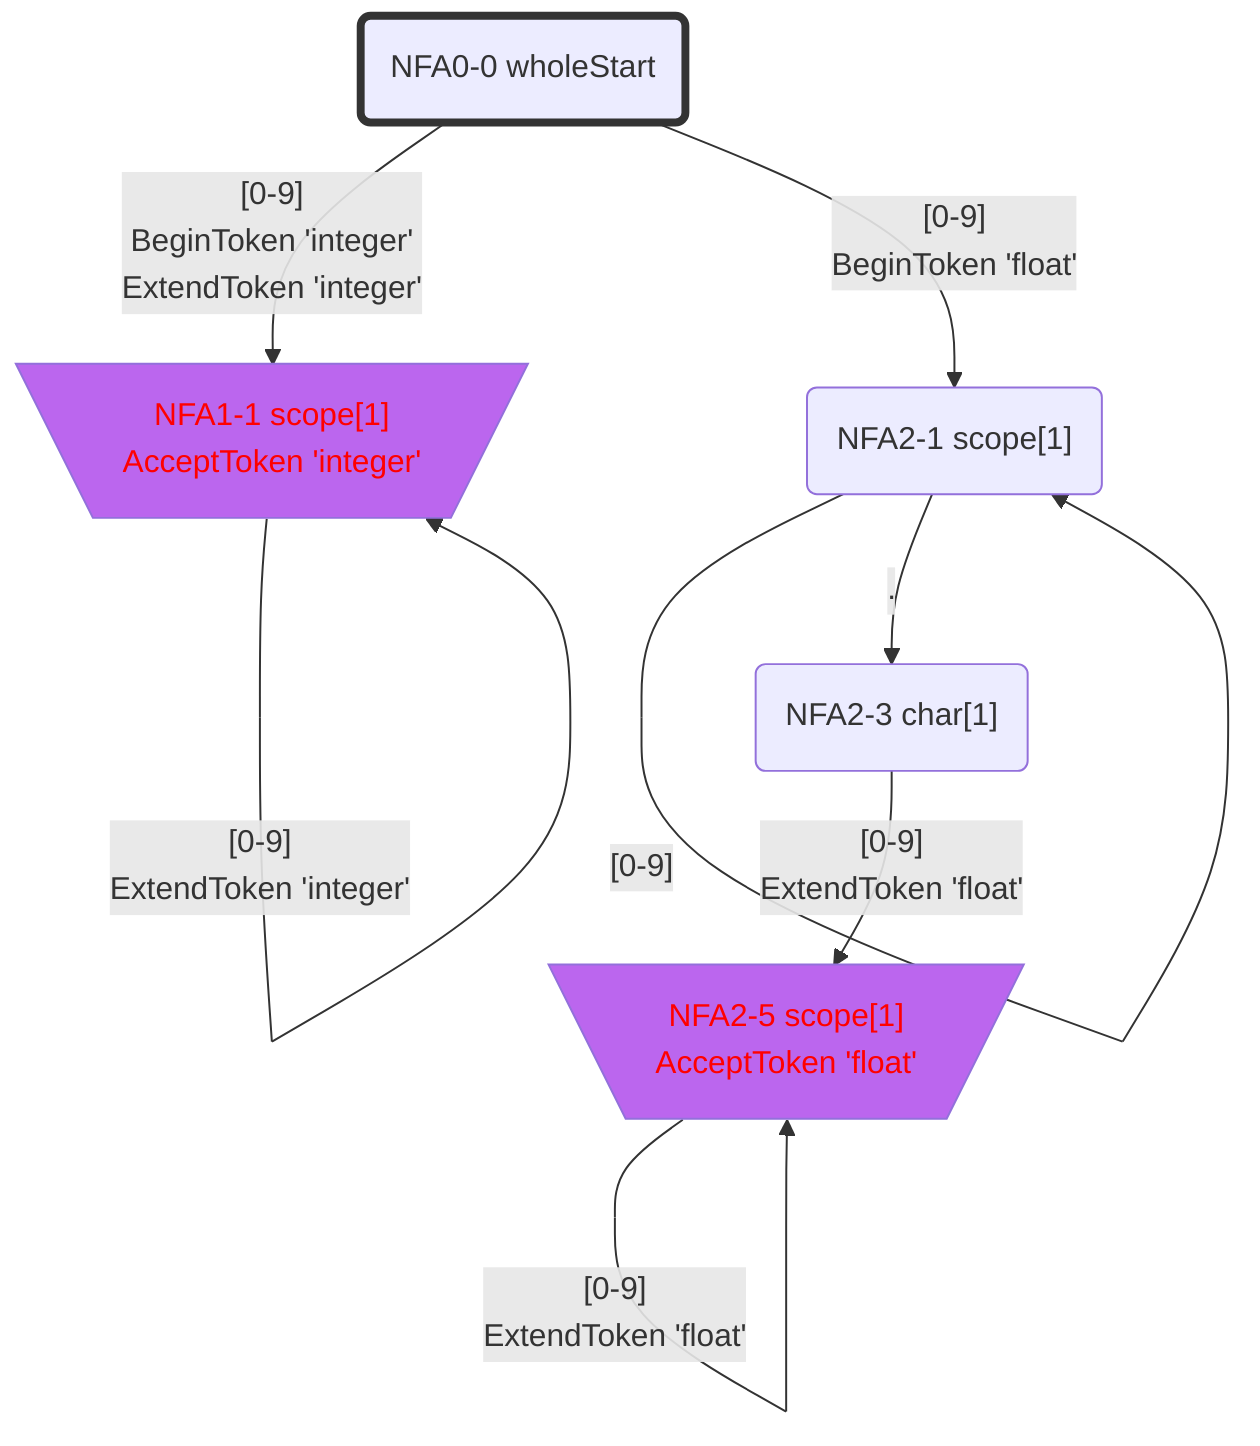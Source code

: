flowchart
classDef c0001 color:#FF0000;
classDef c0010 stroke-dasharray: 10 10;
classDef c0011 stroke-dasharray: 10 10,color:#FF0000;
classDef c0100 fill:#BB66EE;
classDef c0101 fill:#BB66EE,color:#FF0000;
classDef c0110 fill:#BB66EE,stroke-dasharray: 10 10;
classDef c0111 fill:#BB66EE,stroke-dasharray: 10 10,color:#FF0000;
classDef c1000 stroke:#333,stroke-width:4px;
classDef c1001 stroke:#333,stroke-width:4px,color:#FF0000;
classDef c1010 stroke:#333,stroke-width:4px,stroke-dasharray: 10 10;
classDef c1011 stroke:#333,stroke-width:4px,stroke-dasharray: 10 10,color:#FF0000;
classDef c1100 stroke:#333,stroke-width:4px,fill:#BB66EE;
classDef c1101 stroke:#333,stroke-width:4px,fill:#BB66EE,color:#FF0000;
classDef c1110 stroke:#333,stroke-width:4px,fill:#BB66EE,stroke-dasharray: 10 10;
classDef c1111 stroke:#333,stroke-width:4px,fill:#BB66EE,stroke-dasharray: 10 10,color:#FF0000;
NFA0_0_2916945("NFA0-0 wholeStart")
class NFA0_0_2916945 c1000;
NFA1_1_22693726[\"NFA1-1 scope[1]
AcceptToken 'integer'"/]
class NFA1_1_22693726 c0101;
NFA2_1_26252507("NFA2-1 scope[1]")
NFA2_3_34945973("NFA2-3 char[1]")
NFA2_5_46078304[\"NFA2-5 scope[1]
AcceptToken 'float'"/]
class NFA2_5_46078304 c0101;
NFA0_0_2916945 -->|"[0-9]
BeginToken 'integer'
ExtendToken 'integer'"|NFA1_1_22693726
NFA0_0_2916945 -->|"[0-9]
BeginToken 'float'"|NFA2_1_26252507
NFA1_1_22693726 -->|"[0-9]
ExtendToken 'integer'"|NFA1_1_22693726
NFA2_1_26252507 -->|"[0-9]"|NFA2_1_26252507
NFA2_1_26252507 -->|"."|NFA2_3_34945973
NFA2_3_34945973 -->|"[0-9]
ExtendToken 'float'"|NFA2_5_46078304
NFA2_5_46078304 -->|"[0-9]
ExtendToken 'float'"|NFA2_5_46078304